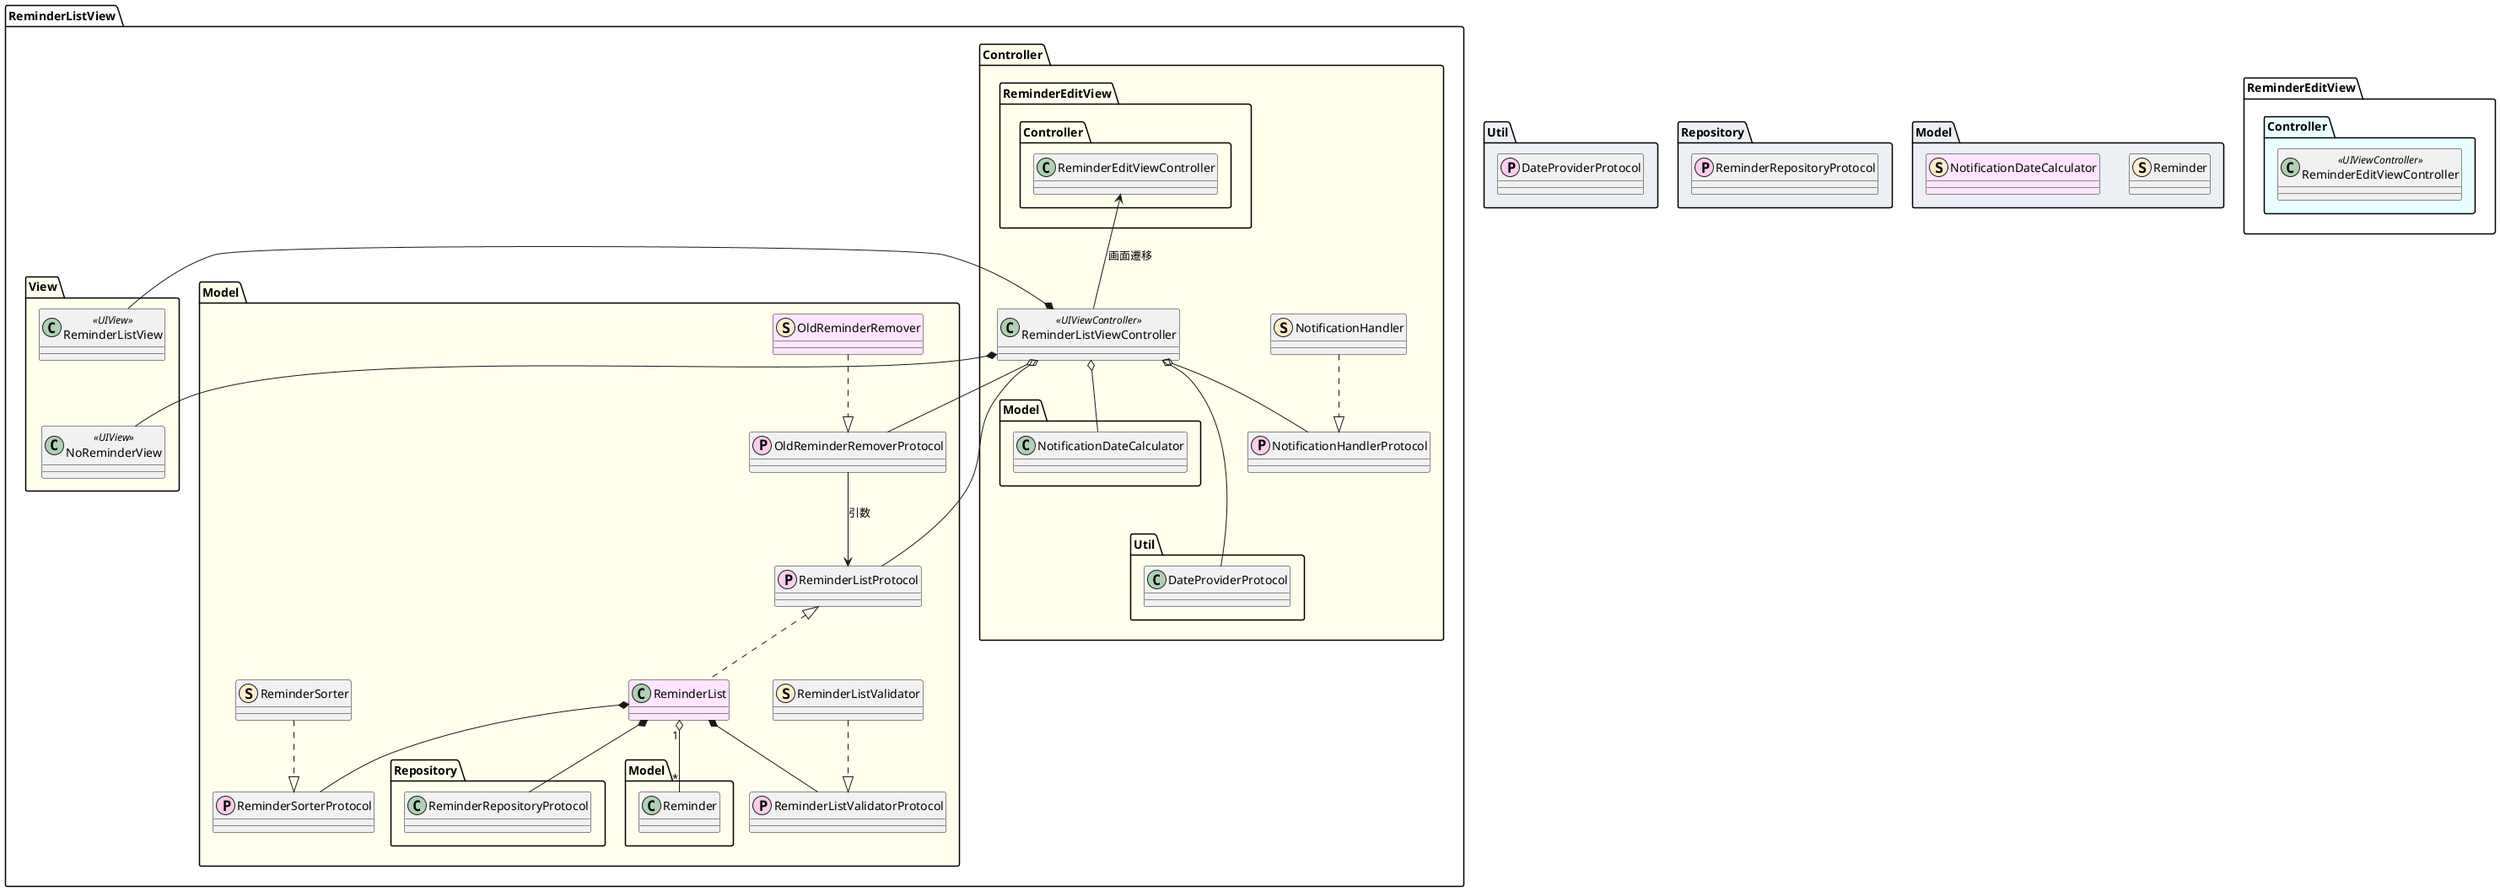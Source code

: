 @startuml Models

namespace ReminderListView.Model #FFFFEC {
    class ReminderListProtocol <<P, #ffccee)>>
    class ReminderList #FFE5FF
    class ReminderSorterProtocol <<P, #ffccee)>>
    class ReminderSorter  <<S, #ffeecc)>>
    class ReminderListValidatorProtocol <<P, #ffccee)>>
    class ReminderListValidator  <<S, #ffeecc)>>
    class OldReminderRemoverProtocol <<P, #ffccee)>>
    class OldReminderRemover  <<S, #ffeecc)>> #FFE5FF
    ReminderList "1" o-- "*" Model.Reminder
    ReminderList *-- Repository.ReminderRepositoryProtocol
    ReminderList *-- ReminderSorterProtocol
    ReminderList *-- ReminderListValidatorProtocol
    ReminderList .u.|> ReminderListProtocol
    ReminderSorter ..|> ReminderSorterProtocol
    ReminderListValidator ..|> ReminderListValidatorProtocol
    OldReminderRemover ..|> OldReminderRemoverProtocol
    OldReminderRemoverProtocol --> ReminderListProtocol : 引数
}
namespace ReminderListView.Controller #FFFFEC {
    class ReminderListViewController <<UIViewController>>
    class NotificationHandlerProtocol <<P, #ffccee)>>
    class NotificationHandler <<S, #ffeecc)>>
    ReminderListViewController o-- ReminderListView.Model.ReminderListProtocol
    ReminderListViewController *- ReminderListView.View.ReminderListView
    ReminderListViewController *- ReminderListView.View.NoReminderView
    ReminderListViewController o-- NotificationHandlerProtocol
    ReminderListViewController o-- Model.NotificationDateCalculator
    ReminderListViewController o--- Util.DateProviderProtocol
    ReminderListViewController o-- ReminderListView.Model.OldReminderRemoverProtocol
    ReminderListViewController -u-> ReminderEditView.Controller.ReminderEditViewController: 画面遷移
    NotificationHandler ..|> NotificationHandlerProtocol
}
namespace ReminderListView.View #FFFFEC {
    class ReminderListView <<UIView>>
    class NoReminderView <<UIView>>
    ReminderListView -[hidden]-> NoReminderView
}

' 依存先
namespace Util #ECEFF4 {
    class DateProviderProtocol <<P, #ffccee)>>
}
namespace Repository #ECEFF4 {
    class ReminderRepositoryProtocol <<P, #ffccee)>>
}
namespace Model #ECEFF4 {
    class Reminder <<S, #ffeecc)>>
    class NotificationDateCalculator <<S, #ffeecc)>> #FFE5FF
}
namespace ReminderEditView.Controller #E9FFFF {
    class ReminderEditViewController <<UIViewController>>
}
